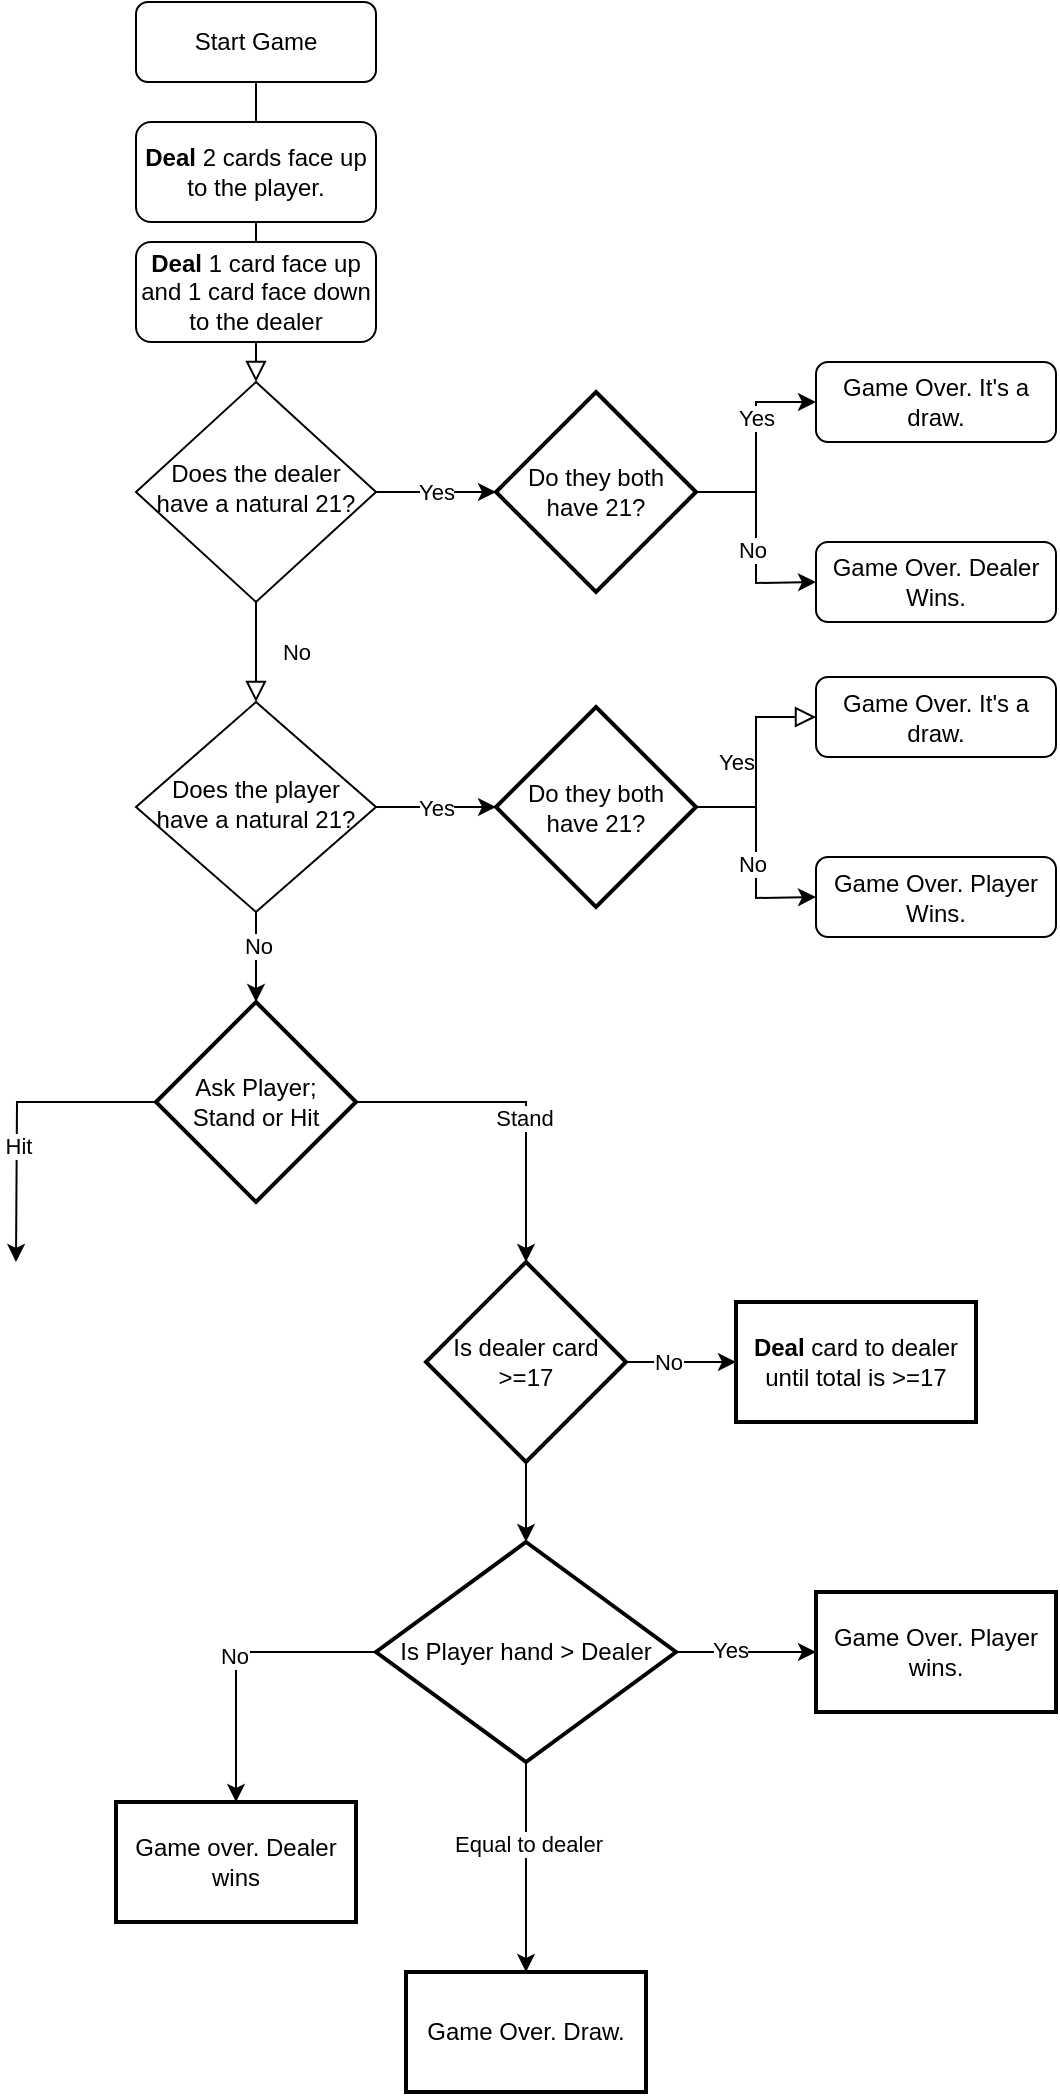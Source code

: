 <mxfile version="15.4.3" type="github">
  <diagram id="C5RBs43oDa-KdzZeNtuy" name="Page-1">
    <mxGraphModel dx="1214" dy="1128" grid="1" gridSize="10" guides="1" tooltips="1" connect="1" arrows="1" fold="1" page="1" pageScale="1" pageWidth="827" pageHeight="1169" math="0" shadow="0">
      <root>
        <mxCell id="WIyWlLk6GJQsqaUBKTNV-0" />
        <mxCell id="WIyWlLk6GJQsqaUBKTNV-1" parent="WIyWlLk6GJQsqaUBKTNV-0" />
        <mxCell id="WIyWlLk6GJQsqaUBKTNV-2" value="" style="rounded=0;html=1;jettySize=auto;orthogonalLoop=1;fontSize=11;endArrow=block;endFill=0;endSize=8;strokeWidth=1;shadow=0;labelBackgroundColor=none;edgeStyle=orthogonalEdgeStyle;" parent="WIyWlLk6GJQsqaUBKTNV-1" source="WIyWlLk6GJQsqaUBKTNV-3" target="WIyWlLk6GJQsqaUBKTNV-6" edge="1">
          <mxGeometry relative="1" as="geometry" />
        </mxCell>
        <mxCell id="WIyWlLk6GJQsqaUBKTNV-3" value="Start Game" style="rounded=1;whiteSpace=wrap;html=1;fontSize=12;glass=0;strokeWidth=1;shadow=0;" parent="WIyWlLk6GJQsqaUBKTNV-1" vertex="1">
          <mxGeometry x="340" y="50" width="120" height="40" as="geometry" />
        </mxCell>
        <mxCell id="WIyWlLk6GJQsqaUBKTNV-4" value="No" style="rounded=0;html=1;jettySize=auto;orthogonalLoop=1;fontSize=11;endArrow=block;endFill=0;endSize=8;strokeWidth=1;shadow=0;labelBackgroundColor=none;edgeStyle=orthogonalEdgeStyle;" parent="WIyWlLk6GJQsqaUBKTNV-1" source="WIyWlLk6GJQsqaUBKTNV-6" target="WIyWlLk6GJQsqaUBKTNV-10" edge="1">
          <mxGeometry y="20" relative="1" as="geometry">
            <mxPoint as="offset" />
          </mxGeometry>
        </mxCell>
        <mxCell id="T1tBva81fQfY2rR0bvwv-17" value="Yes" style="edgeStyle=orthogonalEdgeStyle;rounded=0;orthogonalLoop=1;jettySize=auto;html=1;exitX=1;exitY=0.5;exitDx=0;exitDy=0;entryX=0;entryY=0.5;entryDx=0;entryDy=0;entryPerimeter=0;" edge="1" parent="WIyWlLk6GJQsqaUBKTNV-1" source="WIyWlLk6GJQsqaUBKTNV-6" target="T1tBva81fQfY2rR0bvwv-3">
          <mxGeometry relative="1" as="geometry" />
        </mxCell>
        <mxCell id="WIyWlLk6GJQsqaUBKTNV-6" value="Does the dealer have a natural 21?" style="rhombus;whiteSpace=wrap;html=1;shadow=0;fontFamily=Helvetica;fontSize=12;align=center;strokeWidth=1;spacing=6;spacingTop=-4;" parent="WIyWlLk6GJQsqaUBKTNV-1" vertex="1">
          <mxGeometry x="340" y="240" width="120" height="110" as="geometry" />
        </mxCell>
        <mxCell id="WIyWlLk6GJQsqaUBKTNV-7" value="Game Over. It&#39;s a draw." style="rounded=1;whiteSpace=wrap;html=1;fontSize=12;glass=0;strokeWidth=1;shadow=0;" parent="WIyWlLk6GJQsqaUBKTNV-1" vertex="1">
          <mxGeometry x="680" y="230" width="120" height="40" as="geometry" />
        </mxCell>
        <mxCell id="T1tBva81fQfY2rR0bvwv-18" value="Yes" style="edgeStyle=orthogonalEdgeStyle;rounded=0;orthogonalLoop=1;jettySize=auto;html=1;exitX=1;exitY=0.5;exitDx=0;exitDy=0;entryX=0;entryY=0.5;entryDx=0;entryDy=0;entryPerimeter=0;" edge="1" parent="WIyWlLk6GJQsqaUBKTNV-1" source="WIyWlLk6GJQsqaUBKTNV-10" target="T1tBva81fQfY2rR0bvwv-13">
          <mxGeometry relative="1" as="geometry" />
        </mxCell>
        <mxCell id="T1tBva81fQfY2rR0bvwv-20" style="edgeStyle=orthogonalEdgeStyle;rounded=0;orthogonalLoop=1;jettySize=auto;html=1;exitX=0.5;exitY=1;exitDx=0;exitDy=0;entryX=0.5;entryY=0;entryDx=0;entryDy=0;entryPerimeter=0;" edge="1" parent="WIyWlLk6GJQsqaUBKTNV-1" source="WIyWlLk6GJQsqaUBKTNV-10" target="T1tBva81fQfY2rR0bvwv-19">
          <mxGeometry relative="1" as="geometry" />
        </mxCell>
        <mxCell id="T1tBva81fQfY2rR0bvwv-21" value="No" style="edgeLabel;html=1;align=center;verticalAlign=middle;resizable=0;points=[];" vertex="1" connectable="0" parent="T1tBva81fQfY2rR0bvwv-20">
          <mxGeometry x="-0.244" y="1" relative="1" as="geometry">
            <mxPoint as="offset" />
          </mxGeometry>
        </mxCell>
        <mxCell id="WIyWlLk6GJQsqaUBKTNV-10" value="Does the player have a natural 21?" style="rhombus;whiteSpace=wrap;html=1;shadow=0;fontFamily=Helvetica;fontSize=12;align=center;strokeWidth=1;spacing=6;spacingTop=-4;" parent="WIyWlLk6GJQsqaUBKTNV-1" vertex="1">
          <mxGeometry x="340" y="400" width="120" height="105" as="geometry" />
        </mxCell>
        <mxCell id="T1tBva81fQfY2rR0bvwv-0" value="&lt;b&gt;Deal&lt;/b&gt; 2 cards face up to the player." style="rounded=1;whiteSpace=wrap;html=1;" vertex="1" parent="WIyWlLk6GJQsqaUBKTNV-1">
          <mxGeometry x="340" y="110" width="120" height="50" as="geometry" />
        </mxCell>
        <mxCell id="T1tBva81fQfY2rR0bvwv-1" value="&lt;b&gt;Deal&lt;/b&gt; 1 card face up and 1 card face down to the dealer" style="rounded=1;whiteSpace=wrap;html=1;" vertex="1" parent="WIyWlLk6GJQsqaUBKTNV-1">
          <mxGeometry x="340" y="170" width="120" height="50" as="geometry" />
        </mxCell>
        <mxCell id="T1tBva81fQfY2rR0bvwv-6" style="edgeStyle=orthogonalEdgeStyle;rounded=0;orthogonalLoop=1;jettySize=auto;html=1;exitX=1;exitY=0.5;exitDx=0;exitDy=0;exitPerimeter=0;" edge="1" parent="WIyWlLk6GJQsqaUBKTNV-1" source="T1tBva81fQfY2rR0bvwv-3">
          <mxGeometry relative="1" as="geometry">
            <mxPoint x="680" y="340" as="targetPoint" />
          </mxGeometry>
        </mxCell>
        <mxCell id="T1tBva81fQfY2rR0bvwv-8" value="No" style="edgeLabel;html=1;align=center;verticalAlign=middle;resizable=0;points=[];" vertex="1" connectable="0" parent="T1tBva81fQfY2rR0bvwv-6">
          <mxGeometry x="0.105" y="-2" relative="1" as="geometry">
            <mxPoint as="offset" />
          </mxGeometry>
        </mxCell>
        <mxCell id="T1tBva81fQfY2rR0bvwv-15" style="edgeStyle=orthogonalEdgeStyle;rounded=0;orthogonalLoop=1;jettySize=auto;html=1;exitX=1;exitY=0.5;exitDx=0;exitDy=0;exitPerimeter=0;entryX=0;entryY=0.5;entryDx=0;entryDy=0;" edge="1" parent="WIyWlLk6GJQsqaUBKTNV-1" source="T1tBva81fQfY2rR0bvwv-3" target="WIyWlLk6GJQsqaUBKTNV-7">
          <mxGeometry relative="1" as="geometry" />
        </mxCell>
        <mxCell id="T1tBva81fQfY2rR0bvwv-16" value="Yes" style="edgeLabel;html=1;align=center;verticalAlign=middle;resizable=0;points=[];" vertex="1" connectable="0" parent="T1tBva81fQfY2rR0bvwv-15">
          <mxGeometry x="0.276" relative="1" as="geometry">
            <mxPoint as="offset" />
          </mxGeometry>
        </mxCell>
        <mxCell id="T1tBva81fQfY2rR0bvwv-3" value="Do they both&lt;br&gt;have 21?" style="strokeWidth=2;html=1;shape=mxgraph.flowchart.decision;whiteSpace=wrap;" vertex="1" parent="WIyWlLk6GJQsqaUBKTNV-1">
          <mxGeometry x="520" y="245" width="100" height="100" as="geometry" />
        </mxCell>
        <mxCell id="T1tBva81fQfY2rR0bvwv-7" value="Game Over. Dealer Wins." style="rounded=1;whiteSpace=wrap;html=1;fontSize=12;glass=0;strokeWidth=1;shadow=0;" vertex="1" parent="WIyWlLk6GJQsqaUBKTNV-1">
          <mxGeometry x="680" y="320" width="120" height="40" as="geometry" />
        </mxCell>
        <mxCell id="T1tBva81fQfY2rR0bvwv-9" value="Yes" style="edgeStyle=orthogonalEdgeStyle;rounded=0;html=1;jettySize=auto;orthogonalLoop=1;fontSize=11;endArrow=block;endFill=0;endSize=8;strokeWidth=1;shadow=0;labelBackgroundColor=none;startArrow=none;" edge="1" parent="WIyWlLk6GJQsqaUBKTNV-1" source="T1tBva81fQfY2rR0bvwv-13" target="T1tBva81fQfY2rR0bvwv-10">
          <mxGeometry y="10" relative="1" as="geometry">
            <mxPoint as="offset" />
          </mxGeometry>
        </mxCell>
        <mxCell id="T1tBva81fQfY2rR0bvwv-10" value="Game Over. It&#39;s a draw." style="rounded=1;whiteSpace=wrap;html=1;fontSize=12;glass=0;strokeWidth=1;shadow=0;" vertex="1" parent="WIyWlLk6GJQsqaUBKTNV-1">
          <mxGeometry x="680" y="387.5" width="120" height="40" as="geometry" />
        </mxCell>
        <mxCell id="T1tBva81fQfY2rR0bvwv-11" style="edgeStyle=orthogonalEdgeStyle;rounded=0;orthogonalLoop=1;jettySize=auto;html=1;exitX=1;exitY=0.5;exitDx=0;exitDy=0;exitPerimeter=0;" edge="1" parent="WIyWlLk6GJQsqaUBKTNV-1" source="T1tBva81fQfY2rR0bvwv-13">
          <mxGeometry relative="1" as="geometry">
            <mxPoint x="680" y="497.5" as="targetPoint" />
          </mxGeometry>
        </mxCell>
        <mxCell id="T1tBva81fQfY2rR0bvwv-12" value="No" style="edgeLabel;html=1;align=center;verticalAlign=middle;resizable=0;points=[];" vertex="1" connectable="0" parent="T1tBva81fQfY2rR0bvwv-11">
          <mxGeometry x="0.105" y="-2" relative="1" as="geometry">
            <mxPoint as="offset" />
          </mxGeometry>
        </mxCell>
        <mxCell id="T1tBva81fQfY2rR0bvwv-13" value="Do they both&lt;br&gt;have 21?" style="strokeWidth=2;html=1;shape=mxgraph.flowchart.decision;whiteSpace=wrap;" vertex="1" parent="WIyWlLk6GJQsqaUBKTNV-1">
          <mxGeometry x="520" y="402.5" width="100" height="100" as="geometry" />
        </mxCell>
        <mxCell id="T1tBva81fQfY2rR0bvwv-14" value="Game Over. Player Wins." style="rounded=1;whiteSpace=wrap;html=1;fontSize=12;glass=0;strokeWidth=1;shadow=0;" vertex="1" parent="WIyWlLk6GJQsqaUBKTNV-1">
          <mxGeometry x="680" y="477.5" width="120" height="40" as="geometry" />
        </mxCell>
        <mxCell id="T1tBva81fQfY2rR0bvwv-22" style="edgeStyle=orthogonalEdgeStyle;rounded=0;orthogonalLoop=1;jettySize=auto;html=1;exitX=0;exitY=0.5;exitDx=0;exitDy=0;exitPerimeter=0;" edge="1" parent="WIyWlLk6GJQsqaUBKTNV-1" source="T1tBva81fQfY2rR0bvwv-19">
          <mxGeometry relative="1" as="geometry">
            <mxPoint x="280" y="680" as="targetPoint" />
          </mxGeometry>
        </mxCell>
        <mxCell id="T1tBva81fQfY2rR0bvwv-25" value="Hit" style="edgeLabel;html=1;align=center;verticalAlign=middle;resizable=0;points=[];" vertex="1" connectable="0" parent="T1tBva81fQfY2rR0bvwv-22">
          <mxGeometry x="0.227" relative="1" as="geometry">
            <mxPoint as="offset" />
          </mxGeometry>
        </mxCell>
        <mxCell id="T1tBva81fQfY2rR0bvwv-23" style="edgeStyle=orthogonalEdgeStyle;rounded=0;orthogonalLoop=1;jettySize=auto;html=1;exitX=1;exitY=0.5;exitDx=0;exitDy=0;exitPerimeter=0;entryX=0.5;entryY=0;entryDx=0;entryDy=0;entryPerimeter=0;" edge="1" parent="WIyWlLk6GJQsqaUBKTNV-1" source="T1tBva81fQfY2rR0bvwv-19" target="T1tBva81fQfY2rR0bvwv-27">
          <mxGeometry relative="1" as="geometry">
            <mxPoint x="520" y="680" as="targetPoint" />
          </mxGeometry>
        </mxCell>
        <mxCell id="T1tBva81fQfY2rR0bvwv-24" value="Stand" style="edgeLabel;html=1;align=center;verticalAlign=middle;resizable=0;points=[];" vertex="1" connectable="0" parent="T1tBva81fQfY2rR0bvwv-23">
          <mxGeometry x="0.12" y="-1" relative="1" as="geometry">
            <mxPoint as="offset" />
          </mxGeometry>
        </mxCell>
        <mxCell id="T1tBva81fQfY2rR0bvwv-19" value="Ask Player;&lt;br&gt;Stand or Hit" style="strokeWidth=2;html=1;shape=mxgraph.flowchart.decision;whiteSpace=wrap;" vertex="1" parent="WIyWlLk6GJQsqaUBKTNV-1">
          <mxGeometry x="350" y="550" width="100" height="100" as="geometry" />
        </mxCell>
        <mxCell id="T1tBva81fQfY2rR0bvwv-31" value="" style="edgeStyle=orthogonalEdgeStyle;rounded=0;orthogonalLoop=1;jettySize=auto;html=1;" edge="1" parent="WIyWlLk6GJQsqaUBKTNV-1" source="T1tBva81fQfY2rR0bvwv-27" target="T1tBva81fQfY2rR0bvwv-30">
          <mxGeometry relative="1" as="geometry" />
        </mxCell>
        <mxCell id="T1tBva81fQfY2rR0bvwv-32" value="No" style="edgeLabel;html=1;align=center;verticalAlign=middle;resizable=0;points=[];" vertex="1" connectable="0" parent="T1tBva81fQfY2rR0bvwv-31">
          <mxGeometry x="-0.257" relative="1" as="geometry">
            <mxPoint as="offset" />
          </mxGeometry>
        </mxCell>
        <mxCell id="T1tBva81fQfY2rR0bvwv-36" value="" style="edgeStyle=orthogonalEdgeStyle;rounded=0;orthogonalLoop=1;jettySize=auto;html=1;" edge="1" parent="WIyWlLk6GJQsqaUBKTNV-1" source="T1tBva81fQfY2rR0bvwv-27" target="T1tBva81fQfY2rR0bvwv-35">
          <mxGeometry relative="1" as="geometry" />
        </mxCell>
        <mxCell id="T1tBva81fQfY2rR0bvwv-27" value="Is dealer card&lt;br&gt;&amp;gt;=17" style="strokeWidth=2;html=1;shape=mxgraph.flowchart.decision;whiteSpace=wrap;" vertex="1" parent="WIyWlLk6GJQsqaUBKTNV-1">
          <mxGeometry x="485" y="680" width="100" height="100" as="geometry" />
        </mxCell>
        <mxCell id="T1tBva81fQfY2rR0bvwv-30" value="&lt;b&gt;Deal&lt;/b&gt; card to dealer until total is &amp;gt;=17" style="whiteSpace=wrap;html=1;strokeWidth=2;" vertex="1" parent="WIyWlLk6GJQsqaUBKTNV-1">
          <mxGeometry x="640" y="700" width="120" height="60" as="geometry" />
        </mxCell>
        <mxCell id="T1tBva81fQfY2rR0bvwv-39" value="" style="edgeStyle=orthogonalEdgeStyle;rounded=0;orthogonalLoop=1;jettySize=auto;html=1;" edge="1" parent="WIyWlLk6GJQsqaUBKTNV-1" source="T1tBva81fQfY2rR0bvwv-35" target="T1tBva81fQfY2rR0bvwv-38">
          <mxGeometry relative="1" as="geometry" />
        </mxCell>
        <mxCell id="T1tBva81fQfY2rR0bvwv-40" value="Yes" style="edgeLabel;html=1;align=center;verticalAlign=middle;resizable=0;points=[];" vertex="1" connectable="0" parent="T1tBva81fQfY2rR0bvwv-39">
          <mxGeometry x="-0.229" y="1" relative="1" as="geometry">
            <mxPoint as="offset" />
          </mxGeometry>
        </mxCell>
        <mxCell id="T1tBva81fQfY2rR0bvwv-42" value="" style="edgeStyle=orthogonalEdgeStyle;rounded=0;orthogonalLoop=1;jettySize=auto;html=1;" edge="1" parent="WIyWlLk6GJQsqaUBKTNV-1" source="T1tBva81fQfY2rR0bvwv-35" target="T1tBva81fQfY2rR0bvwv-41">
          <mxGeometry relative="1" as="geometry" />
        </mxCell>
        <mxCell id="T1tBva81fQfY2rR0bvwv-43" value="Equal to dealer" style="edgeLabel;html=1;align=center;verticalAlign=middle;resizable=0;points=[];" vertex="1" connectable="0" parent="T1tBva81fQfY2rR0bvwv-42">
          <mxGeometry x="-0.219" y="1" relative="1" as="geometry">
            <mxPoint as="offset" />
          </mxGeometry>
        </mxCell>
        <mxCell id="T1tBva81fQfY2rR0bvwv-45" value="" style="edgeStyle=orthogonalEdgeStyle;rounded=0;orthogonalLoop=1;jettySize=auto;html=1;" edge="1" parent="WIyWlLk6GJQsqaUBKTNV-1" source="T1tBva81fQfY2rR0bvwv-35" target="T1tBva81fQfY2rR0bvwv-44">
          <mxGeometry relative="1" as="geometry" />
        </mxCell>
        <mxCell id="T1tBva81fQfY2rR0bvwv-46" value="No" style="edgeLabel;html=1;align=center;verticalAlign=middle;resizable=0;points=[];" vertex="1" connectable="0" parent="T1tBva81fQfY2rR0bvwv-45">
          <mxGeometry x="-0.011" y="-1" relative="1" as="geometry">
            <mxPoint as="offset" />
          </mxGeometry>
        </mxCell>
        <mxCell id="T1tBva81fQfY2rR0bvwv-35" value="Is Player hand &amp;gt; Dealer" style="rhombus;whiteSpace=wrap;html=1;strokeWidth=2;" vertex="1" parent="WIyWlLk6GJQsqaUBKTNV-1">
          <mxGeometry x="460" y="820" width="150" height="110" as="geometry" />
        </mxCell>
        <mxCell id="T1tBva81fQfY2rR0bvwv-38" value="Game Over. Player wins." style="whiteSpace=wrap;html=1;strokeWidth=2;" vertex="1" parent="WIyWlLk6GJQsqaUBKTNV-1">
          <mxGeometry x="680" y="845" width="120" height="60" as="geometry" />
        </mxCell>
        <mxCell id="T1tBva81fQfY2rR0bvwv-41" value="Game Over. Draw." style="whiteSpace=wrap;html=1;strokeWidth=2;" vertex="1" parent="WIyWlLk6GJQsqaUBKTNV-1">
          <mxGeometry x="475" y="1035" width="120" height="60" as="geometry" />
        </mxCell>
        <mxCell id="T1tBva81fQfY2rR0bvwv-44" value="Game over. Dealer wins" style="whiteSpace=wrap;html=1;strokeWidth=2;" vertex="1" parent="WIyWlLk6GJQsqaUBKTNV-1">
          <mxGeometry x="330" y="950" width="120" height="60" as="geometry" />
        </mxCell>
      </root>
    </mxGraphModel>
  </diagram>
</mxfile>

